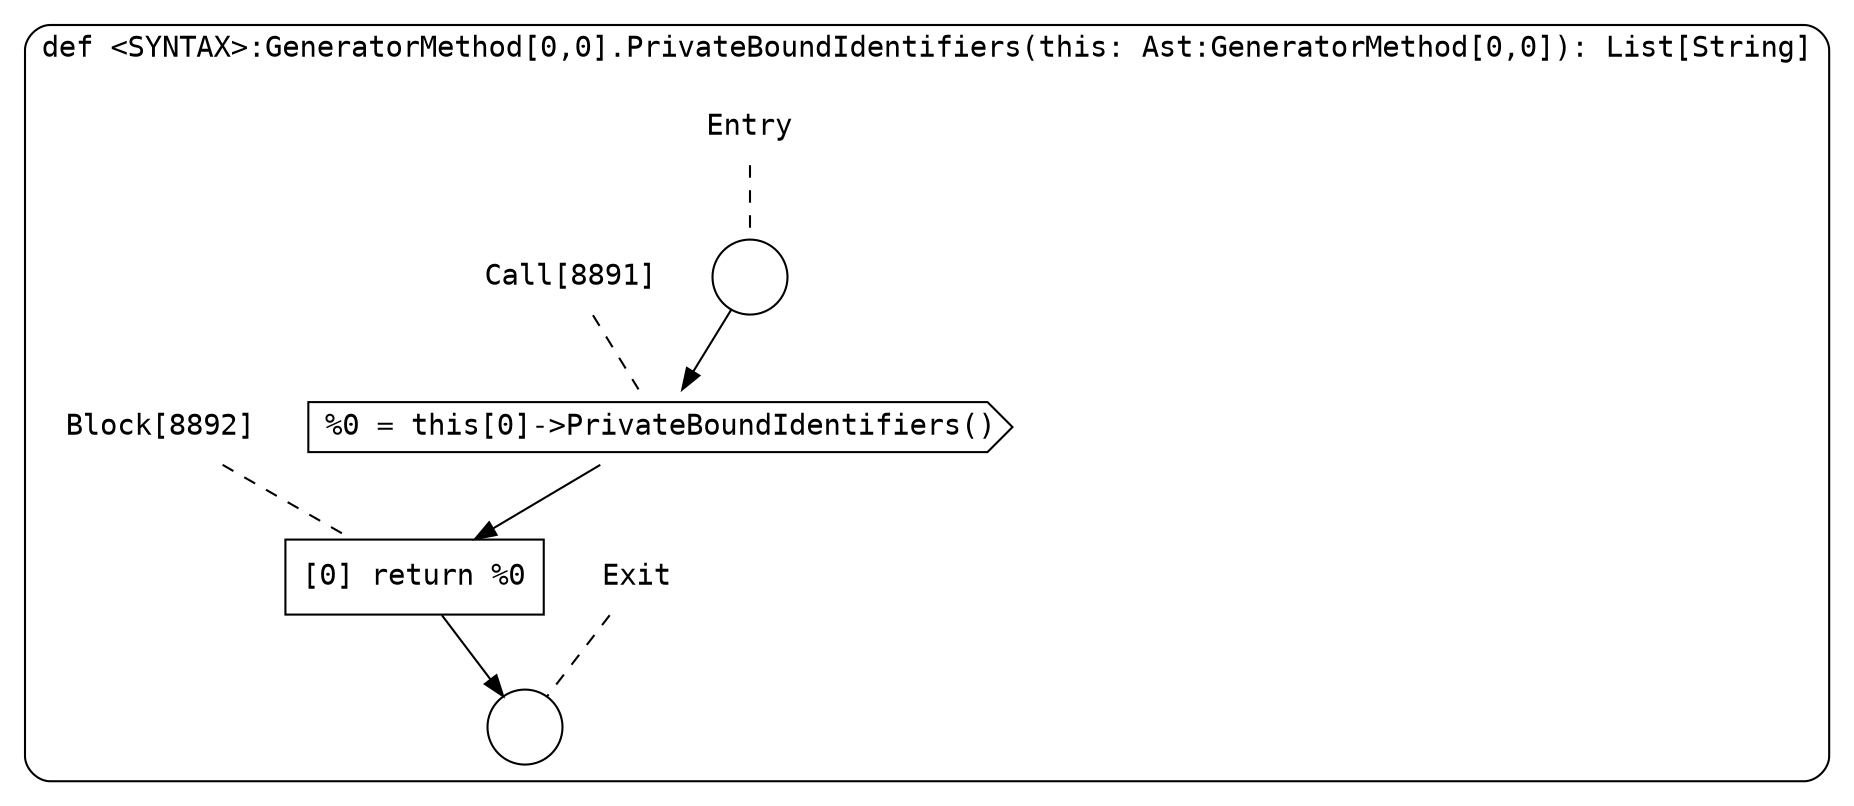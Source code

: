 digraph {
  graph [fontname = "Consolas"]
  node [fontname = "Consolas"]
  edge [fontname = "Consolas"]
  subgraph cluster1652 {
    label = "def <SYNTAX>:GeneratorMethod[0,0].PrivateBoundIdentifiers(this: Ast:GeneratorMethod[0,0]): List[String]"
    style = rounded
    cluster1652_entry_name [shape=none, label=<<font color="black">Entry</font>>]
    cluster1652_entry_name -> cluster1652_entry [arrowhead=none, color="black", style=dashed]
    cluster1652_entry [shape=circle label=" " color="black" fillcolor="white" style=filled]
    cluster1652_entry -> node8891 [color="black"]
    cluster1652_exit_name [shape=none, label=<<font color="black">Exit</font>>]
    cluster1652_exit_name -> cluster1652_exit [arrowhead=none, color="black", style=dashed]
    cluster1652_exit [shape=circle label=" " color="black" fillcolor="white" style=filled]
    node8891_name [shape=none, label=<<font color="black">Call[8891]</font>>]
    node8891_name -> node8891 [arrowhead=none, color="black", style=dashed]
    node8891 [shape=cds, label=<<font color="black">%0 = this[0]-&gt;PrivateBoundIdentifiers()</font>> color="black" fillcolor="white", style=filled]
    node8891 -> node8892 [color="black"]
    node8892_name [shape=none, label=<<font color="black">Block[8892]</font>>]
    node8892_name -> node8892 [arrowhead=none, color="black", style=dashed]
    node8892 [shape=box, label=<<font color="black">[0] return %0<BR ALIGN="LEFT"/></font>> color="black" fillcolor="white", style=filled]
    node8892 -> cluster1652_exit [color="black"]
  }
}
